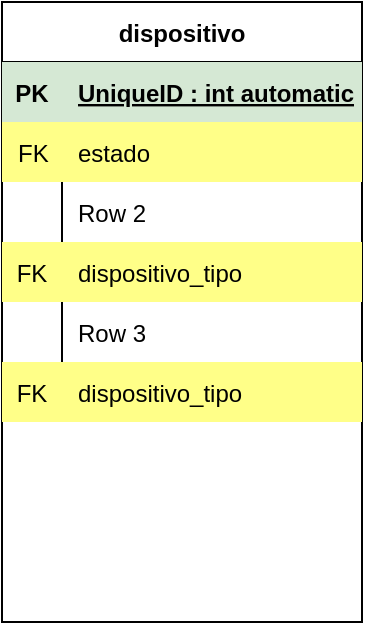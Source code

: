 <mxfile version="15.9.6" type="github"><diagram id="ELvzcPUC6GenFyD9g-nM" name="Page-1"><mxGraphModel dx="1422" dy="762" grid="1" gridSize="10" guides="1" tooltips="1" connect="1" arrows="1" fold="1" page="1" pageScale="1" pageWidth="1169" pageHeight="827" math="0" shadow="0"><root><mxCell id="0"/><mxCell id="1" parent="0"/><mxCell id="gngZGeMC9GBTQBjWvx4m-1" value="dispositivo" style="shape=table;startSize=30;container=1;collapsible=1;childLayout=tableLayout;fixedRows=1;rowLines=0;fontStyle=1;align=center;resizeLast=1;" vertex="1" parent="1"><mxGeometry x="460" y="70" width="180" height="310" as="geometry"/></mxCell><mxCell id="gngZGeMC9GBTQBjWvx4m-2" value="" style="shape=partialRectangle;collapsible=0;dropTarget=0;pointerEvents=0;fillColor=none;top=0;left=0;bottom=1;right=0;points=[[0,0.5],[1,0.5]];portConstraint=eastwest;" vertex="1" parent="gngZGeMC9GBTQBjWvx4m-1"><mxGeometry y="30" width="180" height="30" as="geometry"/></mxCell><mxCell id="gngZGeMC9GBTQBjWvx4m-3" value="PK" style="shape=partialRectangle;connectable=0;fillColor=#d5e8d4;top=0;left=0;bottom=0;right=0;fontStyle=1;overflow=hidden;strokeColor=#82b366;" vertex="1" parent="gngZGeMC9GBTQBjWvx4m-2"><mxGeometry width="30" height="30" as="geometry"><mxRectangle width="30" height="30" as="alternateBounds"/></mxGeometry></mxCell><mxCell id="gngZGeMC9GBTQBjWvx4m-4" value="UniqueID : int automatic" style="shape=partialRectangle;connectable=0;fillColor=#d5e8d4;top=0;left=0;bottom=0;right=0;align=left;spacingLeft=6;fontStyle=5;overflow=hidden;strokeColor=#82b366;" vertex="1" parent="gngZGeMC9GBTQBjWvx4m-2"><mxGeometry x="30" width="150" height="30" as="geometry"><mxRectangle width="150" height="30" as="alternateBounds"/></mxGeometry></mxCell><mxCell id="gngZGeMC9GBTQBjWvx4m-5" value="" style="shape=partialRectangle;collapsible=0;dropTarget=0;pointerEvents=0;fillColor=none;top=0;left=0;bottom=0;right=0;points=[[0,0.5],[1,0.5]];portConstraint=eastwest;" vertex="1" parent="gngZGeMC9GBTQBjWvx4m-1"><mxGeometry y="60" width="180" height="30" as="geometry"/></mxCell><mxCell id="gngZGeMC9GBTQBjWvx4m-6" value="FK" style="shape=partialRectangle;connectable=0;fillColor=#ffff88;top=0;left=0;bottom=0;right=0;editable=1;overflow=hidden;align=left;strokeColor=#36393d;spacingLeft=6;fontStyle=0;" vertex="1" parent="gngZGeMC9GBTQBjWvx4m-5"><mxGeometry width="30" height="30" as="geometry"><mxRectangle width="30" height="30" as="alternateBounds"/></mxGeometry></mxCell><mxCell id="gngZGeMC9GBTQBjWvx4m-7" value="estado" style="shape=partialRectangle;connectable=0;fillColor=#ffff88;top=0;left=0;bottom=0;right=0;align=left;spacingLeft=6;overflow=hidden;strokeColor=#36393d;fontStyle=0;" vertex="1" parent="gngZGeMC9GBTQBjWvx4m-5"><mxGeometry x="30" width="150" height="30" as="geometry"><mxRectangle width="150" height="30" as="alternateBounds"/></mxGeometry></mxCell><mxCell id="gngZGeMC9GBTQBjWvx4m-8" value="" style="shape=partialRectangle;collapsible=0;dropTarget=0;pointerEvents=0;fillColor=none;top=0;left=0;bottom=0;right=0;points=[[0,0.5],[1,0.5]];portConstraint=eastwest;" vertex="1" parent="gngZGeMC9GBTQBjWvx4m-1"><mxGeometry y="90" width="180" height="30" as="geometry"/></mxCell><mxCell id="gngZGeMC9GBTQBjWvx4m-9" value="" style="shape=partialRectangle;connectable=0;fillColor=none;top=0;left=0;bottom=0;right=0;editable=1;overflow=hidden;" vertex="1" parent="gngZGeMC9GBTQBjWvx4m-8"><mxGeometry width="30" height="30" as="geometry"><mxRectangle width="30" height="30" as="alternateBounds"/></mxGeometry></mxCell><mxCell id="gngZGeMC9GBTQBjWvx4m-10" value="Row 2" style="shape=partialRectangle;connectable=0;fillColor=none;top=0;left=0;bottom=0;right=0;align=left;spacingLeft=6;overflow=hidden;" vertex="1" parent="gngZGeMC9GBTQBjWvx4m-8"><mxGeometry x="30" width="150" height="30" as="geometry"><mxRectangle width="150" height="30" as="alternateBounds"/></mxGeometry></mxCell><mxCell id="gngZGeMC9GBTQBjWvx4m-14" value="" style="shape=partialRectangle;collapsible=0;dropTarget=0;pointerEvents=0;fillColor=none;top=0;left=0;bottom=0;right=0;points=[[0,0.5],[1,0.5]];portConstraint=eastwest;" vertex="1" parent="gngZGeMC9GBTQBjWvx4m-1"><mxGeometry y="120" width="180" height="30" as="geometry"/></mxCell><mxCell id="gngZGeMC9GBTQBjWvx4m-15" value="FK" style="shape=partialRectangle;connectable=0;fillColor=#ffff88;top=0;left=0;bottom=0;right=0;fontStyle=0;overflow=hidden;strokeColor=#36393d;" vertex="1" parent="gngZGeMC9GBTQBjWvx4m-14"><mxGeometry width="30" height="30" as="geometry"><mxRectangle width="30" height="30" as="alternateBounds"/></mxGeometry></mxCell><mxCell id="gngZGeMC9GBTQBjWvx4m-16" value="dispositivo_tipo" style="shape=partialRectangle;connectable=0;fillColor=#ffff88;top=0;left=0;bottom=0;right=0;align=left;spacingLeft=6;fontStyle=0;overflow=hidden;strokeColor=#36393d;" vertex="1" parent="gngZGeMC9GBTQBjWvx4m-14"><mxGeometry x="30" width="150" height="30" as="geometry"><mxRectangle width="150" height="30" as="alternateBounds"/></mxGeometry></mxCell><mxCell id="gngZGeMC9GBTQBjWvx4m-11" value="" style="shape=partialRectangle;collapsible=0;dropTarget=0;pointerEvents=0;fillColor=none;top=0;left=0;bottom=0;right=0;points=[[0,0.5],[1,0.5]];portConstraint=eastwest;" vertex="1" parent="gngZGeMC9GBTQBjWvx4m-1"><mxGeometry y="150" width="180" height="30" as="geometry"/></mxCell><mxCell id="gngZGeMC9GBTQBjWvx4m-12" value="" style="shape=partialRectangle;connectable=0;fillColor=none;top=0;left=0;bottom=0;right=0;editable=1;overflow=hidden;" vertex="1" parent="gngZGeMC9GBTQBjWvx4m-11"><mxGeometry width="30" height="30" as="geometry"><mxRectangle width="30" height="30" as="alternateBounds"/></mxGeometry></mxCell><mxCell id="gngZGeMC9GBTQBjWvx4m-13" value="Row 3" style="shape=partialRectangle;connectable=0;fillColor=none;top=0;left=0;bottom=0;right=0;align=left;spacingLeft=6;overflow=hidden;" vertex="1" parent="gngZGeMC9GBTQBjWvx4m-11"><mxGeometry x="30" width="150" height="30" as="geometry"><mxRectangle width="150" height="30" as="alternateBounds"/></mxGeometry></mxCell><mxCell id="gngZGeMC9GBTQBjWvx4m-17" value="FK" style="shape=partialRectangle;connectable=0;fillColor=#ffff88;top=0;left=0;bottom=0;right=0;fontStyle=0;overflow=hidden;strokeColor=#36393d;" vertex="1" parent="1"><mxGeometry x="460" y="250" width="30" height="30" as="geometry"><mxRectangle width="30" height="30" as="alternateBounds"/></mxGeometry></mxCell><mxCell id="gngZGeMC9GBTQBjWvx4m-18" value="dispositivo_tipo" style="shape=partialRectangle;connectable=0;fillColor=#ffff88;top=0;left=0;bottom=0;right=0;align=left;spacingLeft=6;fontStyle=0;overflow=hidden;strokeColor=#36393d;" vertex="1" parent="1"><mxGeometry x="490" y="250" width="150" height="30" as="geometry"><mxRectangle width="150" height="30" as="alternateBounds"/></mxGeometry></mxCell></root></mxGraphModel></diagram></mxfile>